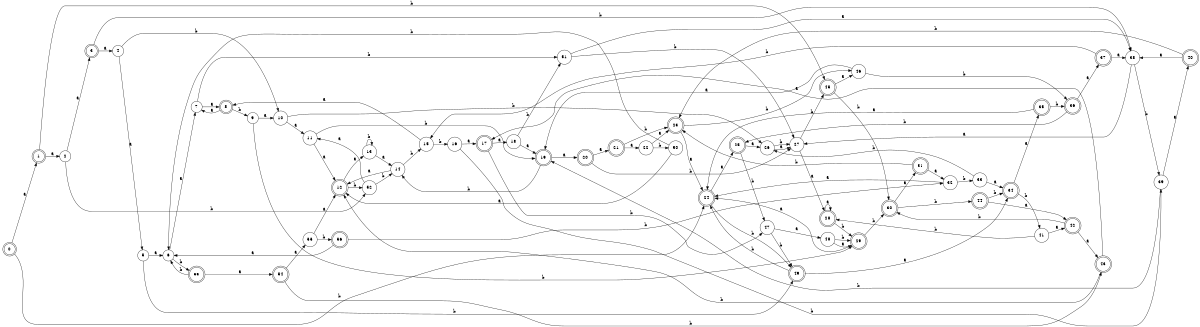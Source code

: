 digraph n46_1 {
__start0 [label="" shape="none"];

rankdir=LR;
size="8,5";

s0 [style="rounded,filled", color="black", fillcolor="white" shape="doublecircle", label="0"];
s1 [style="rounded,filled", color="black", fillcolor="white" shape="doublecircle", label="1"];
s2 [style="filled", color="black", fillcolor="white" shape="circle", label="2"];
s3 [style="rounded,filled", color="black", fillcolor="white" shape="doublecircle", label="3"];
s4 [style="filled", color="black", fillcolor="white" shape="circle", label="4"];
s5 [style="filled", color="black", fillcolor="white" shape="circle", label="5"];
s6 [style="filled", color="black", fillcolor="white" shape="circle", label="6"];
s7 [style="filled", color="black", fillcolor="white" shape="circle", label="7"];
s8 [style="rounded,filled", color="black", fillcolor="white" shape="doublecircle", label="8"];
s9 [style="filled", color="black", fillcolor="white" shape="circle", label="9"];
s10 [style="filled", color="black", fillcolor="white" shape="circle", label="10"];
s11 [style="filled", color="black", fillcolor="white" shape="circle", label="11"];
s12 [style="rounded,filled", color="black", fillcolor="white" shape="doublecircle", label="12"];
s13 [style="filled", color="black", fillcolor="white" shape="circle", label="13"];
s14 [style="filled", color="black", fillcolor="white" shape="circle", label="14"];
s15 [style="filled", color="black", fillcolor="white" shape="circle", label="15"];
s16 [style="filled", color="black", fillcolor="white" shape="circle", label="16"];
s17 [style="rounded,filled", color="black", fillcolor="white" shape="doublecircle", label="17"];
s18 [style="filled", color="black", fillcolor="white" shape="circle", label="18"];
s19 [style="rounded,filled", color="black", fillcolor="white" shape="doublecircle", label="19"];
s20 [style="rounded,filled", color="black", fillcolor="white" shape="doublecircle", label="20"];
s21 [style="rounded,filled", color="black", fillcolor="white" shape="doublecircle", label="21"];
s22 [style="filled", color="black", fillcolor="white" shape="circle", label="22"];
s23 [style="rounded,filled", color="black", fillcolor="white" shape="doublecircle", label="23"];
s24 [style="rounded,filled", color="black", fillcolor="white" shape="doublecircle", label="24"];
s25 [style="rounded,filled", color="black", fillcolor="white" shape="doublecircle", label="25"];
s26 [style="filled", color="black", fillcolor="white" shape="circle", label="26"];
s27 [style="filled", color="black", fillcolor="white" shape="circle", label="27"];
s28 [style="rounded,filled", color="black", fillcolor="white" shape="doublecircle", label="28"];
s29 [style="rounded,filled", color="black", fillcolor="white" shape="doublecircle", label="29"];
s30 [style="rounded,filled", color="black", fillcolor="white" shape="doublecircle", label="30"];
s31 [style="rounded,filled", color="black", fillcolor="white" shape="doublecircle", label="31"];
s32 [style="filled", color="black", fillcolor="white" shape="circle", label="32"];
s33 [style="filled", color="black", fillcolor="white" shape="circle", label="33"];
s34 [style="rounded,filled", color="black", fillcolor="white" shape="doublecircle", label="34"];
s35 [style="rounded,filled", color="black", fillcolor="white" shape="doublecircle", label="35"];
s36 [style="rounded,filled", color="black", fillcolor="white" shape="doublecircle", label="36"];
s37 [style="rounded,filled", color="black", fillcolor="white" shape="doublecircle", label="37"];
s38 [style="filled", color="black", fillcolor="white" shape="circle", label="38"];
s39 [style="filled", color="black", fillcolor="white" shape="circle", label="39"];
s40 [style="rounded,filled", color="black", fillcolor="white" shape="doublecircle", label="40"];
s41 [style="filled", color="black", fillcolor="white" shape="circle", label="41"];
s42 [style="rounded,filled", color="black", fillcolor="white" shape="doublecircle", label="42"];
s43 [style="rounded,filled", color="black", fillcolor="white" shape="doublecircle", label="43"];
s44 [style="rounded,filled", color="black", fillcolor="white" shape="doublecircle", label="44"];
s45 [style="rounded,filled", color="black", fillcolor="white" shape="doublecircle", label="45"];
s46 [style="filled", color="black", fillcolor="white" shape="circle", label="46"];
s47 [style="filled", color="black", fillcolor="white" shape="circle", label="47"];
s48 [style="filled", color="black", fillcolor="white" shape="circle", label="48"];
s49 [style="rounded,filled", color="black", fillcolor="white" shape="doublecircle", label="49"];
s50 [style="filled", color="black", fillcolor="white" shape="circle", label="50"];
s51 [style="filled", color="black", fillcolor="white" shape="circle", label="51"];
s52 [style="filled", color="black", fillcolor="white" shape="circle", label="52"];
s53 [style="rounded,filled", color="black", fillcolor="white" shape="doublecircle", label="53"];
s54 [style="rounded,filled", color="black", fillcolor="white" shape="doublecircle", label="54"];
s55 [style="filled", color="black", fillcolor="white" shape="circle", label="55"];
s56 [style="rounded,filled", color="black", fillcolor="white" shape="doublecircle", label="56"];
s0 -> s1 [label="a"];
s0 -> s24 [label="b"];
s1 -> s2 [label="a"];
s1 -> s45 [label="b"];
s2 -> s3 [label="a"];
s2 -> s52 [label="b"];
s3 -> s4 [label="a"];
s3 -> s38 [label="b"];
s4 -> s5 [label="a"];
s4 -> s10 [label="b"];
s5 -> s6 [label="a"];
s5 -> s49 [label="b"];
s6 -> s7 [label="a"];
s6 -> s53 [label="b"];
s7 -> s8 [label="a"];
s7 -> s51 [label="b"];
s8 -> s7 [label="a"];
s8 -> s9 [label="b"];
s9 -> s10 [label="a"];
s9 -> s29 [label="b"];
s10 -> s11 [label="a"];
s10 -> s26 [label="b"];
s11 -> s12 [label="a"];
s11 -> s19 [label="b"];
s12 -> s13 [label="a"];
s12 -> s52 [label="b"];
s13 -> s14 [label="a"];
s13 -> s13 [label="b"];
s14 -> s12 [label="a"];
s14 -> s15 [label="b"];
s15 -> s8 [label="a"];
s15 -> s16 [label="b"];
s16 -> s17 [label="a"];
s16 -> s39 [label="b"];
s17 -> s18 [label="a"];
s17 -> s47 [label="b"];
s18 -> s19 [label="a"];
s18 -> s51 [label="b"];
s19 -> s20 [label="a"];
s19 -> s14 [label="b"];
s20 -> s21 [label="a"];
s20 -> s27 [label="b"];
s21 -> s22 [label="a"];
s21 -> s23 [label="b"];
s22 -> s23 [label="a"];
s22 -> s50 [label="b"];
s23 -> s24 [label="a"];
s23 -> s46 [label="b"];
s24 -> s25 [label="a"];
s24 -> s49 [label="b"];
s25 -> s26 [label="a"];
s25 -> s47 [label="b"];
s26 -> s27 [label="a"];
s26 -> s27 [label="b"];
s27 -> s28 [label="a"];
s27 -> s45 [label="b"];
s28 -> s28 [label="a"];
s28 -> s29 [label="b"];
s29 -> s24 [label="a"];
s29 -> s30 [label="b"];
s30 -> s31 [label="a"];
s30 -> s44 [label="b"];
s31 -> s32 [label="a"];
s31 -> s23 [label="b"];
s32 -> s24 [label="a"];
s32 -> s33 [label="b"];
s33 -> s34 [label="a"];
s33 -> s26 [label="b"];
s34 -> s35 [label="a"];
s34 -> s41 [label="b"];
s35 -> s24 [label="a"];
s35 -> s36 [label="b"];
s36 -> s37 [label="a"];
s36 -> s25 [label="b"];
s37 -> s38 [label="a"];
s37 -> s15 [label="b"];
s38 -> s27 [label="a"];
s38 -> s39 [label="b"];
s39 -> s40 [label="a"];
s39 -> s19 [label="b"];
s40 -> s38 [label="a"];
s40 -> s23 [label="b"];
s41 -> s42 [label="a"];
s41 -> s28 [label="b"];
s42 -> s43 [label="a"];
s42 -> s30 [label="b"];
s43 -> s17 [label="a"];
s43 -> s12 [label="b"];
s44 -> s42 [label="a"];
s44 -> s34 [label="b"];
s45 -> s46 [label="a"];
s45 -> s30 [label="b"];
s46 -> s19 [label="a"];
s46 -> s36 [label="b"];
s47 -> s48 [label="a"];
s47 -> s49 [label="b"];
s48 -> s29 [label="a"];
s48 -> s29 [label="b"];
s49 -> s34 [label="a"];
s49 -> s24 [label="b"];
s50 -> s12 [label="a"];
s50 -> s6 [label="b"];
s51 -> s38 [label="a"];
s51 -> s27 [label="b"];
s52 -> s11 [label="a"];
s52 -> s14 [label="b"];
s53 -> s54 [label="a"];
s53 -> s6 [label="b"];
s54 -> s55 [label="a"];
s54 -> s43 [label="b"];
s55 -> s12 [label="a"];
s55 -> s56 [label="b"];
s56 -> s6 [label="a"];
s56 -> s32 [label="b"];

}